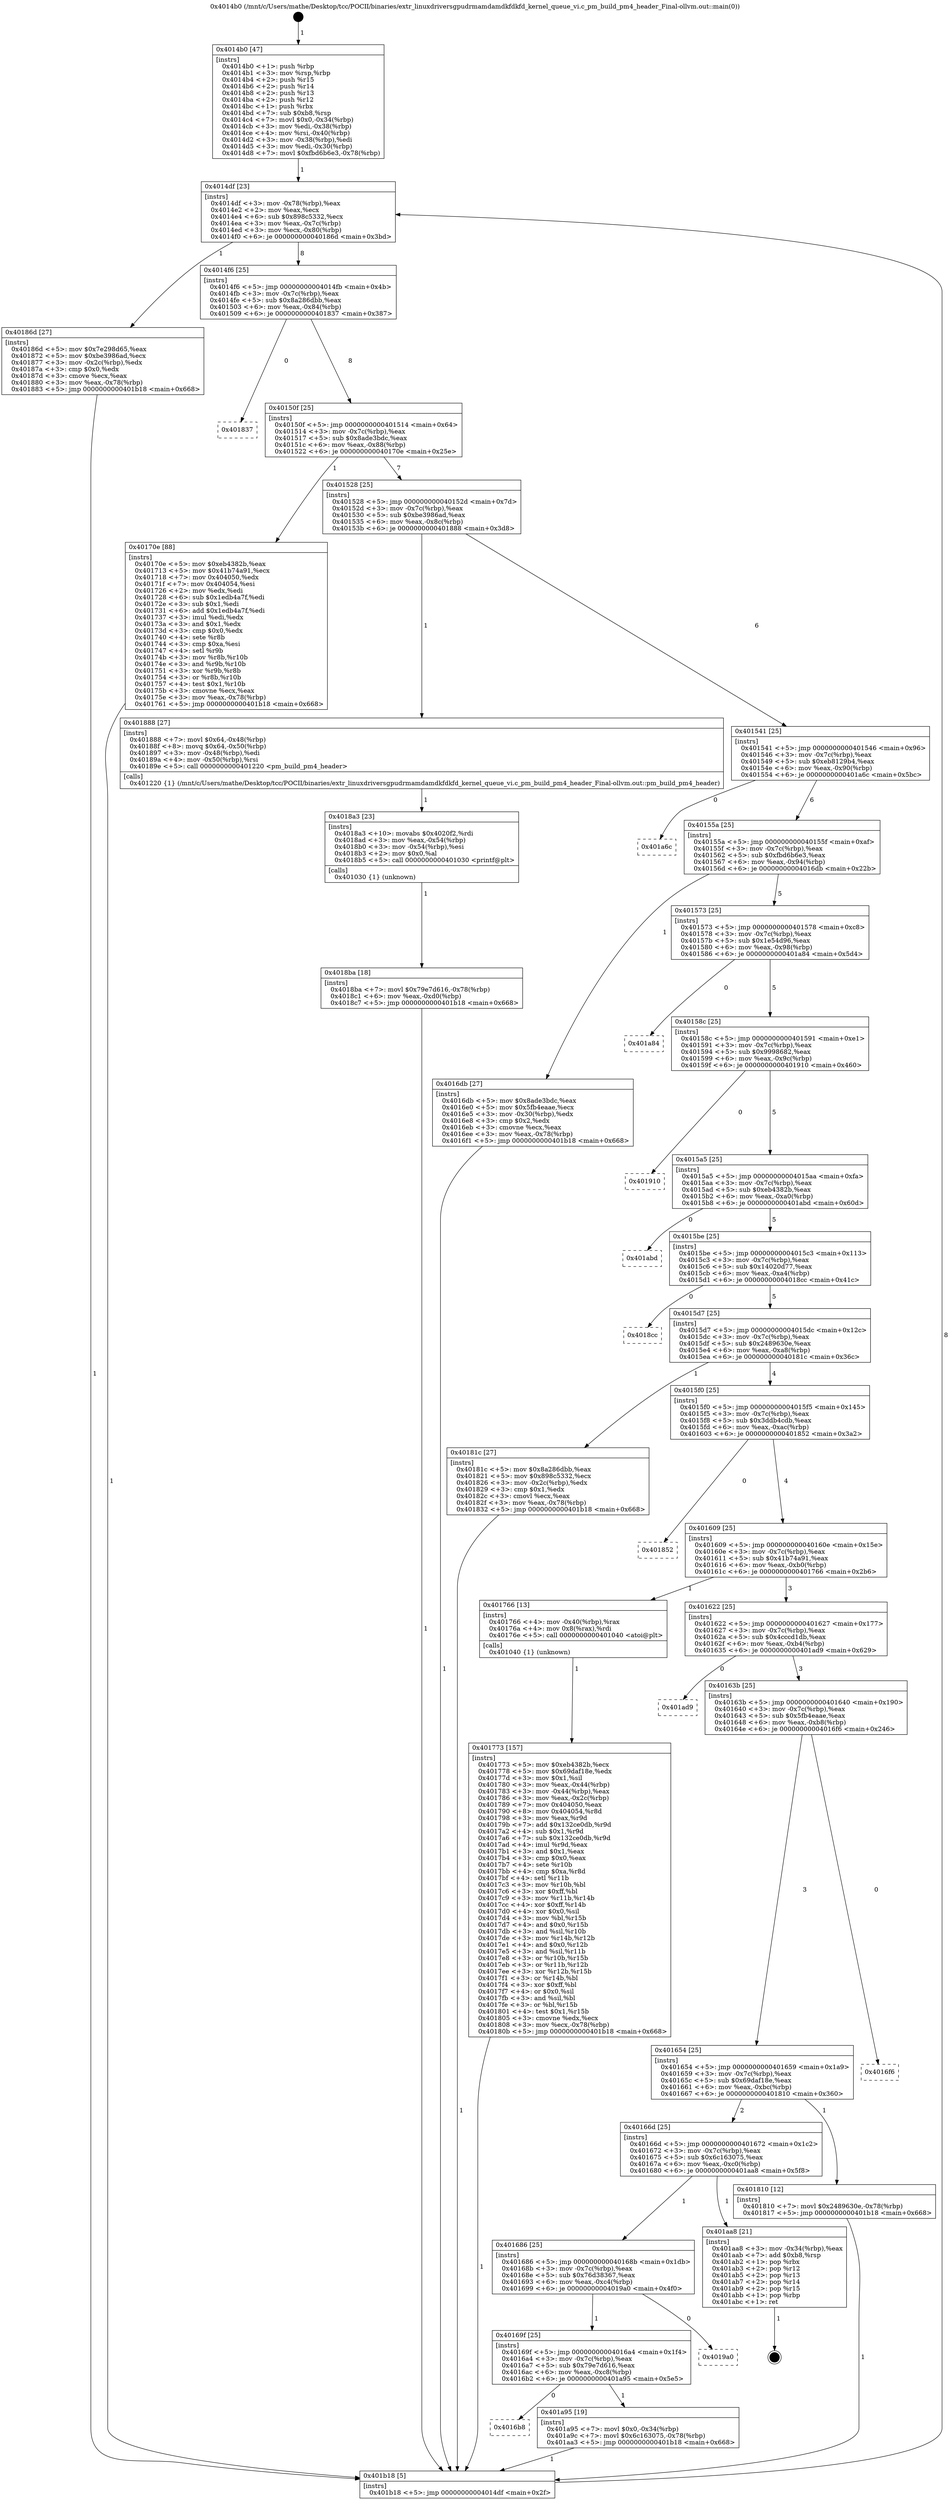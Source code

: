 digraph "0x4014b0" {
  label = "0x4014b0 (/mnt/c/Users/mathe/Desktop/tcc/POCII/binaries/extr_linuxdriversgpudrmamdamdkfdkfd_kernel_queue_vi.c_pm_build_pm4_header_Final-ollvm.out::main(0))"
  labelloc = "t"
  node[shape=record]

  Entry [label="",width=0.3,height=0.3,shape=circle,fillcolor=black,style=filled]
  "0x4014df" [label="{
     0x4014df [23]\l
     | [instrs]\l
     &nbsp;&nbsp;0x4014df \<+3\>: mov -0x78(%rbp),%eax\l
     &nbsp;&nbsp;0x4014e2 \<+2\>: mov %eax,%ecx\l
     &nbsp;&nbsp;0x4014e4 \<+6\>: sub $0x898c5332,%ecx\l
     &nbsp;&nbsp;0x4014ea \<+3\>: mov %eax,-0x7c(%rbp)\l
     &nbsp;&nbsp;0x4014ed \<+3\>: mov %ecx,-0x80(%rbp)\l
     &nbsp;&nbsp;0x4014f0 \<+6\>: je 000000000040186d \<main+0x3bd\>\l
  }"]
  "0x40186d" [label="{
     0x40186d [27]\l
     | [instrs]\l
     &nbsp;&nbsp;0x40186d \<+5\>: mov $0x7e298d65,%eax\l
     &nbsp;&nbsp;0x401872 \<+5\>: mov $0xbe3986ad,%ecx\l
     &nbsp;&nbsp;0x401877 \<+3\>: mov -0x2c(%rbp),%edx\l
     &nbsp;&nbsp;0x40187a \<+3\>: cmp $0x0,%edx\l
     &nbsp;&nbsp;0x40187d \<+3\>: cmove %ecx,%eax\l
     &nbsp;&nbsp;0x401880 \<+3\>: mov %eax,-0x78(%rbp)\l
     &nbsp;&nbsp;0x401883 \<+5\>: jmp 0000000000401b18 \<main+0x668\>\l
  }"]
  "0x4014f6" [label="{
     0x4014f6 [25]\l
     | [instrs]\l
     &nbsp;&nbsp;0x4014f6 \<+5\>: jmp 00000000004014fb \<main+0x4b\>\l
     &nbsp;&nbsp;0x4014fb \<+3\>: mov -0x7c(%rbp),%eax\l
     &nbsp;&nbsp;0x4014fe \<+5\>: sub $0x8a286dbb,%eax\l
     &nbsp;&nbsp;0x401503 \<+6\>: mov %eax,-0x84(%rbp)\l
     &nbsp;&nbsp;0x401509 \<+6\>: je 0000000000401837 \<main+0x387\>\l
  }"]
  Exit [label="",width=0.3,height=0.3,shape=circle,fillcolor=black,style=filled,peripheries=2]
  "0x401837" [label="{
     0x401837\l
  }", style=dashed]
  "0x40150f" [label="{
     0x40150f [25]\l
     | [instrs]\l
     &nbsp;&nbsp;0x40150f \<+5\>: jmp 0000000000401514 \<main+0x64\>\l
     &nbsp;&nbsp;0x401514 \<+3\>: mov -0x7c(%rbp),%eax\l
     &nbsp;&nbsp;0x401517 \<+5\>: sub $0x8ade3bdc,%eax\l
     &nbsp;&nbsp;0x40151c \<+6\>: mov %eax,-0x88(%rbp)\l
     &nbsp;&nbsp;0x401522 \<+6\>: je 000000000040170e \<main+0x25e\>\l
  }"]
  "0x4016b8" [label="{
     0x4016b8\l
  }", style=dashed]
  "0x40170e" [label="{
     0x40170e [88]\l
     | [instrs]\l
     &nbsp;&nbsp;0x40170e \<+5\>: mov $0xeb4382b,%eax\l
     &nbsp;&nbsp;0x401713 \<+5\>: mov $0x41b74a91,%ecx\l
     &nbsp;&nbsp;0x401718 \<+7\>: mov 0x404050,%edx\l
     &nbsp;&nbsp;0x40171f \<+7\>: mov 0x404054,%esi\l
     &nbsp;&nbsp;0x401726 \<+2\>: mov %edx,%edi\l
     &nbsp;&nbsp;0x401728 \<+6\>: sub $0x1edb4a7f,%edi\l
     &nbsp;&nbsp;0x40172e \<+3\>: sub $0x1,%edi\l
     &nbsp;&nbsp;0x401731 \<+6\>: add $0x1edb4a7f,%edi\l
     &nbsp;&nbsp;0x401737 \<+3\>: imul %edi,%edx\l
     &nbsp;&nbsp;0x40173a \<+3\>: and $0x1,%edx\l
     &nbsp;&nbsp;0x40173d \<+3\>: cmp $0x0,%edx\l
     &nbsp;&nbsp;0x401740 \<+4\>: sete %r8b\l
     &nbsp;&nbsp;0x401744 \<+3\>: cmp $0xa,%esi\l
     &nbsp;&nbsp;0x401747 \<+4\>: setl %r9b\l
     &nbsp;&nbsp;0x40174b \<+3\>: mov %r8b,%r10b\l
     &nbsp;&nbsp;0x40174e \<+3\>: and %r9b,%r10b\l
     &nbsp;&nbsp;0x401751 \<+3\>: xor %r9b,%r8b\l
     &nbsp;&nbsp;0x401754 \<+3\>: or %r8b,%r10b\l
     &nbsp;&nbsp;0x401757 \<+4\>: test $0x1,%r10b\l
     &nbsp;&nbsp;0x40175b \<+3\>: cmovne %ecx,%eax\l
     &nbsp;&nbsp;0x40175e \<+3\>: mov %eax,-0x78(%rbp)\l
     &nbsp;&nbsp;0x401761 \<+5\>: jmp 0000000000401b18 \<main+0x668\>\l
  }"]
  "0x401528" [label="{
     0x401528 [25]\l
     | [instrs]\l
     &nbsp;&nbsp;0x401528 \<+5\>: jmp 000000000040152d \<main+0x7d\>\l
     &nbsp;&nbsp;0x40152d \<+3\>: mov -0x7c(%rbp),%eax\l
     &nbsp;&nbsp;0x401530 \<+5\>: sub $0xbe3986ad,%eax\l
     &nbsp;&nbsp;0x401535 \<+6\>: mov %eax,-0x8c(%rbp)\l
     &nbsp;&nbsp;0x40153b \<+6\>: je 0000000000401888 \<main+0x3d8\>\l
  }"]
  "0x401a95" [label="{
     0x401a95 [19]\l
     | [instrs]\l
     &nbsp;&nbsp;0x401a95 \<+7\>: movl $0x0,-0x34(%rbp)\l
     &nbsp;&nbsp;0x401a9c \<+7\>: movl $0x6c163075,-0x78(%rbp)\l
     &nbsp;&nbsp;0x401aa3 \<+5\>: jmp 0000000000401b18 \<main+0x668\>\l
  }"]
  "0x401888" [label="{
     0x401888 [27]\l
     | [instrs]\l
     &nbsp;&nbsp;0x401888 \<+7\>: movl $0x64,-0x48(%rbp)\l
     &nbsp;&nbsp;0x40188f \<+8\>: movq $0x64,-0x50(%rbp)\l
     &nbsp;&nbsp;0x401897 \<+3\>: mov -0x48(%rbp),%edi\l
     &nbsp;&nbsp;0x40189a \<+4\>: mov -0x50(%rbp),%rsi\l
     &nbsp;&nbsp;0x40189e \<+5\>: call 0000000000401220 \<pm_build_pm4_header\>\l
     | [calls]\l
     &nbsp;&nbsp;0x401220 \{1\} (/mnt/c/Users/mathe/Desktop/tcc/POCII/binaries/extr_linuxdriversgpudrmamdamdkfdkfd_kernel_queue_vi.c_pm_build_pm4_header_Final-ollvm.out::pm_build_pm4_header)\l
  }"]
  "0x401541" [label="{
     0x401541 [25]\l
     | [instrs]\l
     &nbsp;&nbsp;0x401541 \<+5\>: jmp 0000000000401546 \<main+0x96\>\l
     &nbsp;&nbsp;0x401546 \<+3\>: mov -0x7c(%rbp),%eax\l
     &nbsp;&nbsp;0x401549 \<+5\>: sub $0xeb8129b4,%eax\l
     &nbsp;&nbsp;0x40154e \<+6\>: mov %eax,-0x90(%rbp)\l
     &nbsp;&nbsp;0x401554 \<+6\>: je 0000000000401a6c \<main+0x5bc\>\l
  }"]
  "0x40169f" [label="{
     0x40169f [25]\l
     | [instrs]\l
     &nbsp;&nbsp;0x40169f \<+5\>: jmp 00000000004016a4 \<main+0x1f4\>\l
     &nbsp;&nbsp;0x4016a4 \<+3\>: mov -0x7c(%rbp),%eax\l
     &nbsp;&nbsp;0x4016a7 \<+5\>: sub $0x79e7d616,%eax\l
     &nbsp;&nbsp;0x4016ac \<+6\>: mov %eax,-0xc8(%rbp)\l
     &nbsp;&nbsp;0x4016b2 \<+6\>: je 0000000000401a95 \<main+0x5e5\>\l
  }"]
  "0x401a6c" [label="{
     0x401a6c\l
  }", style=dashed]
  "0x40155a" [label="{
     0x40155a [25]\l
     | [instrs]\l
     &nbsp;&nbsp;0x40155a \<+5\>: jmp 000000000040155f \<main+0xaf\>\l
     &nbsp;&nbsp;0x40155f \<+3\>: mov -0x7c(%rbp),%eax\l
     &nbsp;&nbsp;0x401562 \<+5\>: sub $0xfbd6b6e3,%eax\l
     &nbsp;&nbsp;0x401567 \<+6\>: mov %eax,-0x94(%rbp)\l
     &nbsp;&nbsp;0x40156d \<+6\>: je 00000000004016db \<main+0x22b\>\l
  }"]
  "0x4019a0" [label="{
     0x4019a0\l
  }", style=dashed]
  "0x4016db" [label="{
     0x4016db [27]\l
     | [instrs]\l
     &nbsp;&nbsp;0x4016db \<+5\>: mov $0x8ade3bdc,%eax\l
     &nbsp;&nbsp;0x4016e0 \<+5\>: mov $0x5fb4eaae,%ecx\l
     &nbsp;&nbsp;0x4016e5 \<+3\>: mov -0x30(%rbp),%edx\l
     &nbsp;&nbsp;0x4016e8 \<+3\>: cmp $0x2,%edx\l
     &nbsp;&nbsp;0x4016eb \<+3\>: cmovne %ecx,%eax\l
     &nbsp;&nbsp;0x4016ee \<+3\>: mov %eax,-0x78(%rbp)\l
     &nbsp;&nbsp;0x4016f1 \<+5\>: jmp 0000000000401b18 \<main+0x668\>\l
  }"]
  "0x401573" [label="{
     0x401573 [25]\l
     | [instrs]\l
     &nbsp;&nbsp;0x401573 \<+5\>: jmp 0000000000401578 \<main+0xc8\>\l
     &nbsp;&nbsp;0x401578 \<+3\>: mov -0x7c(%rbp),%eax\l
     &nbsp;&nbsp;0x40157b \<+5\>: sub $0x1e54d96,%eax\l
     &nbsp;&nbsp;0x401580 \<+6\>: mov %eax,-0x98(%rbp)\l
     &nbsp;&nbsp;0x401586 \<+6\>: je 0000000000401a84 \<main+0x5d4\>\l
  }"]
  "0x401b18" [label="{
     0x401b18 [5]\l
     | [instrs]\l
     &nbsp;&nbsp;0x401b18 \<+5\>: jmp 00000000004014df \<main+0x2f\>\l
  }"]
  "0x4014b0" [label="{
     0x4014b0 [47]\l
     | [instrs]\l
     &nbsp;&nbsp;0x4014b0 \<+1\>: push %rbp\l
     &nbsp;&nbsp;0x4014b1 \<+3\>: mov %rsp,%rbp\l
     &nbsp;&nbsp;0x4014b4 \<+2\>: push %r15\l
     &nbsp;&nbsp;0x4014b6 \<+2\>: push %r14\l
     &nbsp;&nbsp;0x4014b8 \<+2\>: push %r13\l
     &nbsp;&nbsp;0x4014ba \<+2\>: push %r12\l
     &nbsp;&nbsp;0x4014bc \<+1\>: push %rbx\l
     &nbsp;&nbsp;0x4014bd \<+7\>: sub $0xb8,%rsp\l
     &nbsp;&nbsp;0x4014c4 \<+7\>: movl $0x0,-0x34(%rbp)\l
     &nbsp;&nbsp;0x4014cb \<+3\>: mov %edi,-0x38(%rbp)\l
     &nbsp;&nbsp;0x4014ce \<+4\>: mov %rsi,-0x40(%rbp)\l
     &nbsp;&nbsp;0x4014d2 \<+3\>: mov -0x38(%rbp),%edi\l
     &nbsp;&nbsp;0x4014d5 \<+3\>: mov %edi,-0x30(%rbp)\l
     &nbsp;&nbsp;0x4014d8 \<+7\>: movl $0xfbd6b6e3,-0x78(%rbp)\l
  }"]
  "0x401686" [label="{
     0x401686 [25]\l
     | [instrs]\l
     &nbsp;&nbsp;0x401686 \<+5\>: jmp 000000000040168b \<main+0x1db\>\l
     &nbsp;&nbsp;0x40168b \<+3\>: mov -0x7c(%rbp),%eax\l
     &nbsp;&nbsp;0x40168e \<+5\>: sub $0x76d38367,%eax\l
     &nbsp;&nbsp;0x401693 \<+6\>: mov %eax,-0xc4(%rbp)\l
     &nbsp;&nbsp;0x401699 \<+6\>: je 00000000004019a0 \<main+0x4f0\>\l
  }"]
  "0x401a84" [label="{
     0x401a84\l
  }", style=dashed]
  "0x40158c" [label="{
     0x40158c [25]\l
     | [instrs]\l
     &nbsp;&nbsp;0x40158c \<+5\>: jmp 0000000000401591 \<main+0xe1\>\l
     &nbsp;&nbsp;0x401591 \<+3\>: mov -0x7c(%rbp),%eax\l
     &nbsp;&nbsp;0x401594 \<+5\>: sub $0x9998682,%eax\l
     &nbsp;&nbsp;0x401599 \<+6\>: mov %eax,-0x9c(%rbp)\l
     &nbsp;&nbsp;0x40159f \<+6\>: je 0000000000401910 \<main+0x460\>\l
  }"]
  "0x401aa8" [label="{
     0x401aa8 [21]\l
     | [instrs]\l
     &nbsp;&nbsp;0x401aa8 \<+3\>: mov -0x34(%rbp),%eax\l
     &nbsp;&nbsp;0x401aab \<+7\>: add $0xb8,%rsp\l
     &nbsp;&nbsp;0x401ab2 \<+1\>: pop %rbx\l
     &nbsp;&nbsp;0x401ab3 \<+2\>: pop %r12\l
     &nbsp;&nbsp;0x401ab5 \<+2\>: pop %r13\l
     &nbsp;&nbsp;0x401ab7 \<+2\>: pop %r14\l
     &nbsp;&nbsp;0x401ab9 \<+2\>: pop %r15\l
     &nbsp;&nbsp;0x401abb \<+1\>: pop %rbp\l
     &nbsp;&nbsp;0x401abc \<+1\>: ret\l
  }"]
  "0x401910" [label="{
     0x401910\l
  }", style=dashed]
  "0x4015a5" [label="{
     0x4015a5 [25]\l
     | [instrs]\l
     &nbsp;&nbsp;0x4015a5 \<+5\>: jmp 00000000004015aa \<main+0xfa\>\l
     &nbsp;&nbsp;0x4015aa \<+3\>: mov -0x7c(%rbp),%eax\l
     &nbsp;&nbsp;0x4015ad \<+5\>: sub $0xeb4382b,%eax\l
     &nbsp;&nbsp;0x4015b2 \<+6\>: mov %eax,-0xa0(%rbp)\l
     &nbsp;&nbsp;0x4015b8 \<+6\>: je 0000000000401abd \<main+0x60d\>\l
  }"]
  "0x4018ba" [label="{
     0x4018ba [18]\l
     | [instrs]\l
     &nbsp;&nbsp;0x4018ba \<+7\>: movl $0x79e7d616,-0x78(%rbp)\l
     &nbsp;&nbsp;0x4018c1 \<+6\>: mov %eax,-0xd0(%rbp)\l
     &nbsp;&nbsp;0x4018c7 \<+5\>: jmp 0000000000401b18 \<main+0x668\>\l
  }"]
  "0x401abd" [label="{
     0x401abd\l
  }", style=dashed]
  "0x4015be" [label="{
     0x4015be [25]\l
     | [instrs]\l
     &nbsp;&nbsp;0x4015be \<+5\>: jmp 00000000004015c3 \<main+0x113\>\l
     &nbsp;&nbsp;0x4015c3 \<+3\>: mov -0x7c(%rbp),%eax\l
     &nbsp;&nbsp;0x4015c6 \<+5\>: sub $0x14020d77,%eax\l
     &nbsp;&nbsp;0x4015cb \<+6\>: mov %eax,-0xa4(%rbp)\l
     &nbsp;&nbsp;0x4015d1 \<+6\>: je 00000000004018cc \<main+0x41c\>\l
  }"]
  "0x4018a3" [label="{
     0x4018a3 [23]\l
     | [instrs]\l
     &nbsp;&nbsp;0x4018a3 \<+10\>: movabs $0x4020f2,%rdi\l
     &nbsp;&nbsp;0x4018ad \<+3\>: mov %eax,-0x54(%rbp)\l
     &nbsp;&nbsp;0x4018b0 \<+3\>: mov -0x54(%rbp),%esi\l
     &nbsp;&nbsp;0x4018b3 \<+2\>: mov $0x0,%al\l
     &nbsp;&nbsp;0x4018b5 \<+5\>: call 0000000000401030 \<printf@plt\>\l
     | [calls]\l
     &nbsp;&nbsp;0x401030 \{1\} (unknown)\l
  }"]
  "0x4018cc" [label="{
     0x4018cc\l
  }", style=dashed]
  "0x4015d7" [label="{
     0x4015d7 [25]\l
     | [instrs]\l
     &nbsp;&nbsp;0x4015d7 \<+5\>: jmp 00000000004015dc \<main+0x12c\>\l
     &nbsp;&nbsp;0x4015dc \<+3\>: mov -0x7c(%rbp),%eax\l
     &nbsp;&nbsp;0x4015df \<+5\>: sub $0x2489630e,%eax\l
     &nbsp;&nbsp;0x4015e4 \<+6\>: mov %eax,-0xa8(%rbp)\l
     &nbsp;&nbsp;0x4015ea \<+6\>: je 000000000040181c \<main+0x36c\>\l
  }"]
  "0x40166d" [label="{
     0x40166d [25]\l
     | [instrs]\l
     &nbsp;&nbsp;0x40166d \<+5\>: jmp 0000000000401672 \<main+0x1c2\>\l
     &nbsp;&nbsp;0x401672 \<+3\>: mov -0x7c(%rbp),%eax\l
     &nbsp;&nbsp;0x401675 \<+5\>: sub $0x6c163075,%eax\l
     &nbsp;&nbsp;0x40167a \<+6\>: mov %eax,-0xc0(%rbp)\l
     &nbsp;&nbsp;0x401680 \<+6\>: je 0000000000401aa8 \<main+0x5f8\>\l
  }"]
  "0x40181c" [label="{
     0x40181c [27]\l
     | [instrs]\l
     &nbsp;&nbsp;0x40181c \<+5\>: mov $0x8a286dbb,%eax\l
     &nbsp;&nbsp;0x401821 \<+5\>: mov $0x898c5332,%ecx\l
     &nbsp;&nbsp;0x401826 \<+3\>: mov -0x2c(%rbp),%edx\l
     &nbsp;&nbsp;0x401829 \<+3\>: cmp $0x1,%edx\l
     &nbsp;&nbsp;0x40182c \<+3\>: cmovl %ecx,%eax\l
     &nbsp;&nbsp;0x40182f \<+3\>: mov %eax,-0x78(%rbp)\l
     &nbsp;&nbsp;0x401832 \<+5\>: jmp 0000000000401b18 \<main+0x668\>\l
  }"]
  "0x4015f0" [label="{
     0x4015f0 [25]\l
     | [instrs]\l
     &nbsp;&nbsp;0x4015f0 \<+5\>: jmp 00000000004015f5 \<main+0x145\>\l
     &nbsp;&nbsp;0x4015f5 \<+3\>: mov -0x7c(%rbp),%eax\l
     &nbsp;&nbsp;0x4015f8 \<+5\>: sub $0x3ddb4cdb,%eax\l
     &nbsp;&nbsp;0x4015fd \<+6\>: mov %eax,-0xac(%rbp)\l
     &nbsp;&nbsp;0x401603 \<+6\>: je 0000000000401852 \<main+0x3a2\>\l
  }"]
  "0x401810" [label="{
     0x401810 [12]\l
     | [instrs]\l
     &nbsp;&nbsp;0x401810 \<+7\>: movl $0x2489630e,-0x78(%rbp)\l
     &nbsp;&nbsp;0x401817 \<+5\>: jmp 0000000000401b18 \<main+0x668\>\l
  }"]
  "0x401852" [label="{
     0x401852\l
  }", style=dashed]
  "0x401609" [label="{
     0x401609 [25]\l
     | [instrs]\l
     &nbsp;&nbsp;0x401609 \<+5\>: jmp 000000000040160e \<main+0x15e\>\l
     &nbsp;&nbsp;0x40160e \<+3\>: mov -0x7c(%rbp),%eax\l
     &nbsp;&nbsp;0x401611 \<+5\>: sub $0x41b74a91,%eax\l
     &nbsp;&nbsp;0x401616 \<+6\>: mov %eax,-0xb0(%rbp)\l
     &nbsp;&nbsp;0x40161c \<+6\>: je 0000000000401766 \<main+0x2b6\>\l
  }"]
  "0x401654" [label="{
     0x401654 [25]\l
     | [instrs]\l
     &nbsp;&nbsp;0x401654 \<+5\>: jmp 0000000000401659 \<main+0x1a9\>\l
     &nbsp;&nbsp;0x401659 \<+3\>: mov -0x7c(%rbp),%eax\l
     &nbsp;&nbsp;0x40165c \<+5\>: sub $0x69daf18e,%eax\l
     &nbsp;&nbsp;0x401661 \<+6\>: mov %eax,-0xbc(%rbp)\l
     &nbsp;&nbsp;0x401667 \<+6\>: je 0000000000401810 \<main+0x360\>\l
  }"]
  "0x401766" [label="{
     0x401766 [13]\l
     | [instrs]\l
     &nbsp;&nbsp;0x401766 \<+4\>: mov -0x40(%rbp),%rax\l
     &nbsp;&nbsp;0x40176a \<+4\>: mov 0x8(%rax),%rdi\l
     &nbsp;&nbsp;0x40176e \<+5\>: call 0000000000401040 \<atoi@plt\>\l
     | [calls]\l
     &nbsp;&nbsp;0x401040 \{1\} (unknown)\l
  }"]
  "0x401622" [label="{
     0x401622 [25]\l
     | [instrs]\l
     &nbsp;&nbsp;0x401622 \<+5\>: jmp 0000000000401627 \<main+0x177\>\l
     &nbsp;&nbsp;0x401627 \<+3\>: mov -0x7c(%rbp),%eax\l
     &nbsp;&nbsp;0x40162a \<+5\>: sub $0x4cccd1db,%eax\l
     &nbsp;&nbsp;0x40162f \<+6\>: mov %eax,-0xb4(%rbp)\l
     &nbsp;&nbsp;0x401635 \<+6\>: je 0000000000401ad9 \<main+0x629\>\l
  }"]
  "0x401773" [label="{
     0x401773 [157]\l
     | [instrs]\l
     &nbsp;&nbsp;0x401773 \<+5\>: mov $0xeb4382b,%ecx\l
     &nbsp;&nbsp;0x401778 \<+5\>: mov $0x69daf18e,%edx\l
     &nbsp;&nbsp;0x40177d \<+3\>: mov $0x1,%sil\l
     &nbsp;&nbsp;0x401780 \<+3\>: mov %eax,-0x44(%rbp)\l
     &nbsp;&nbsp;0x401783 \<+3\>: mov -0x44(%rbp),%eax\l
     &nbsp;&nbsp;0x401786 \<+3\>: mov %eax,-0x2c(%rbp)\l
     &nbsp;&nbsp;0x401789 \<+7\>: mov 0x404050,%eax\l
     &nbsp;&nbsp;0x401790 \<+8\>: mov 0x404054,%r8d\l
     &nbsp;&nbsp;0x401798 \<+3\>: mov %eax,%r9d\l
     &nbsp;&nbsp;0x40179b \<+7\>: add $0x132ce0db,%r9d\l
     &nbsp;&nbsp;0x4017a2 \<+4\>: sub $0x1,%r9d\l
     &nbsp;&nbsp;0x4017a6 \<+7\>: sub $0x132ce0db,%r9d\l
     &nbsp;&nbsp;0x4017ad \<+4\>: imul %r9d,%eax\l
     &nbsp;&nbsp;0x4017b1 \<+3\>: and $0x1,%eax\l
     &nbsp;&nbsp;0x4017b4 \<+3\>: cmp $0x0,%eax\l
     &nbsp;&nbsp;0x4017b7 \<+4\>: sete %r10b\l
     &nbsp;&nbsp;0x4017bb \<+4\>: cmp $0xa,%r8d\l
     &nbsp;&nbsp;0x4017bf \<+4\>: setl %r11b\l
     &nbsp;&nbsp;0x4017c3 \<+3\>: mov %r10b,%bl\l
     &nbsp;&nbsp;0x4017c6 \<+3\>: xor $0xff,%bl\l
     &nbsp;&nbsp;0x4017c9 \<+3\>: mov %r11b,%r14b\l
     &nbsp;&nbsp;0x4017cc \<+4\>: xor $0xff,%r14b\l
     &nbsp;&nbsp;0x4017d0 \<+4\>: xor $0x0,%sil\l
     &nbsp;&nbsp;0x4017d4 \<+3\>: mov %bl,%r15b\l
     &nbsp;&nbsp;0x4017d7 \<+4\>: and $0x0,%r15b\l
     &nbsp;&nbsp;0x4017db \<+3\>: and %sil,%r10b\l
     &nbsp;&nbsp;0x4017de \<+3\>: mov %r14b,%r12b\l
     &nbsp;&nbsp;0x4017e1 \<+4\>: and $0x0,%r12b\l
     &nbsp;&nbsp;0x4017e5 \<+3\>: and %sil,%r11b\l
     &nbsp;&nbsp;0x4017e8 \<+3\>: or %r10b,%r15b\l
     &nbsp;&nbsp;0x4017eb \<+3\>: or %r11b,%r12b\l
     &nbsp;&nbsp;0x4017ee \<+3\>: xor %r12b,%r15b\l
     &nbsp;&nbsp;0x4017f1 \<+3\>: or %r14b,%bl\l
     &nbsp;&nbsp;0x4017f4 \<+3\>: xor $0xff,%bl\l
     &nbsp;&nbsp;0x4017f7 \<+4\>: or $0x0,%sil\l
     &nbsp;&nbsp;0x4017fb \<+3\>: and %sil,%bl\l
     &nbsp;&nbsp;0x4017fe \<+3\>: or %bl,%r15b\l
     &nbsp;&nbsp;0x401801 \<+4\>: test $0x1,%r15b\l
     &nbsp;&nbsp;0x401805 \<+3\>: cmovne %edx,%ecx\l
     &nbsp;&nbsp;0x401808 \<+3\>: mov %ecx,-0x78(%rbp)\l
     &nbsp;&nbsp;0x40180b \<+5\>: jmp 0000000000401b18 \<main+0x668\>\l
  }"]
  "0x4016f6" [label="{
     0x4016f6\l
  }", style=dashed]
  "0x401ad9" [label="{
     0x401ad9\l
  }", style=dashed]
  "0x40163b" [label="{
     0x40163b [25]\l
     | [instrs]\l
     &nbsp;&nbsp;0x40163b \<+5\>: jmp 0000000000401640 \<main+0x190\>\l
     &nbsp;&nbsp;0x401640 \<+3\>: mov -0x7c(%rbp),%eax\l
     &nbsp;&nbsp;0x401643 \<+5\>: sub $0x5fb4eaae,%eax\l
     &nbsp;&nbsp;0x401648 \<+6\>: mov %eax,-0xb8(%rbp)\l
     &nbsp;&nbsp;0x40164e \<+6\>: je 00000000004016f6 \<main+0x246\>\l
  }"]
  Entry -> "0x4014b0" [label=" 1"]
  "0x4014df" -> "0x40186d" [label=" 1"]
  "0x4014df" -> "0x4014f6" [label=" 8"]
  "0x401aa8" -> Exit [label=" 1"]
  "0x4014f6" -> "0x401837" [label=" 0"]
  "0x4014f6" -> "0x40150f" [label=" 8"]
  "0x401a95" -> "0x401b18" [label=" 1"]
  "0x40150f" -> "0x40170e" [label=" 1"]
  "0x40150f" -> "0x401528" [label=" 7"]
  "0x40169f" -> "0x4016b8" [label=" 0"]
  "0x401528" -> "0x401888" [label=" 1"]
  "0x401528" -> "0x401541" [label=" 6"]
  "0x40169f" -> "0x401a95" [label=" 1"]
  "0x401541" -> "0x401a6c" [label=" 0"]
  "0x401541" -> "0x40155a" [label=" 6"]
  "0x401686" -> "0x40169f" [label=" 1"]
  "0x40155a" -> "0x4016db" [label=" 1"]
  "0x40155a" -> "0x401573" [label=" 5"]
  "0x4016db" -> "0x401b18" [label=" 1"]
  "0x4014b0" -> "0x4014df" [label=" 1"]
  "0x401b18" -> "0x4014df" [label=" 8"]
  "0x40170e" -> "0x401b18" [label=" 1"]
  "0x401686" -> "0x4019a0" [label=" 0"]
  "0x401573" -> "0x401a84" [label=" 0"]
  "0x401573" -> "0x40158c" [label=" 5"]
  "0x40166d" -> "0x401686" [label=" 1"]
  "0x40158c" -> "0x401910" [label=" 0"]
  "0x40158c" -> "0x4015a5" [label=" 5"]
  "0x40166d" -> "0x401aa8" [label=" 1"]
  "0x4015a5" -> "0x401abd" [label=" 0"]
  "0x4015a5" -> "0x4015be" [label=" 5"]
  "0x4018ba" -> "0x401b18" [label=" 1"]
  "0x4015be" -> "0x4018cc" [label=" 0"]
  "0x4015be" -> "0x4015d7" [label=" 5"]
  "0x4018a3" -> "0x4018ba" [label=" 1"]
  "0x4015d7" -> "0x40181c" [label=" 1"]
  "0x4015d7" -> "0x4015f0" [label=" 4"]
  "0x401888" -> "0x4018a3" [label=" 1"]
  "0x4015f0" -> "0x401852" [label=" 0"]
  "0x4015f0" -> "0x401609" [label=" 4"]
  "0x40186d" -> "0x401b18" [label=" 1"]
  "0x401609" -> "0x401766" [label=" 1"]
  "0x401609" -> "0x401622" [label=" 3"]
  "0x401766" -> "0x401773" [label=" 1"]
  "0x401773" -> "0x401b18" [label=" 1"]
  "0x401810" -> "0x401b18" [label=" 1"]
  "0x401622" -> "0x401ad9" [label=" 0"]
  "0x401622" -> "0x40163b" [label=" 3"]
  "0x401654" -> "0x40166d" [label=" 2"]
  "0x40163b" -> "0x4016f6" [label=" 0"]
  "0x40163b" -> "0x401654" [label=" 3"]
  "0x40181c" -> "0x401b18" [label=" 1"]
  "0x401654" -> "0x401810" [label=" 1"]
}
